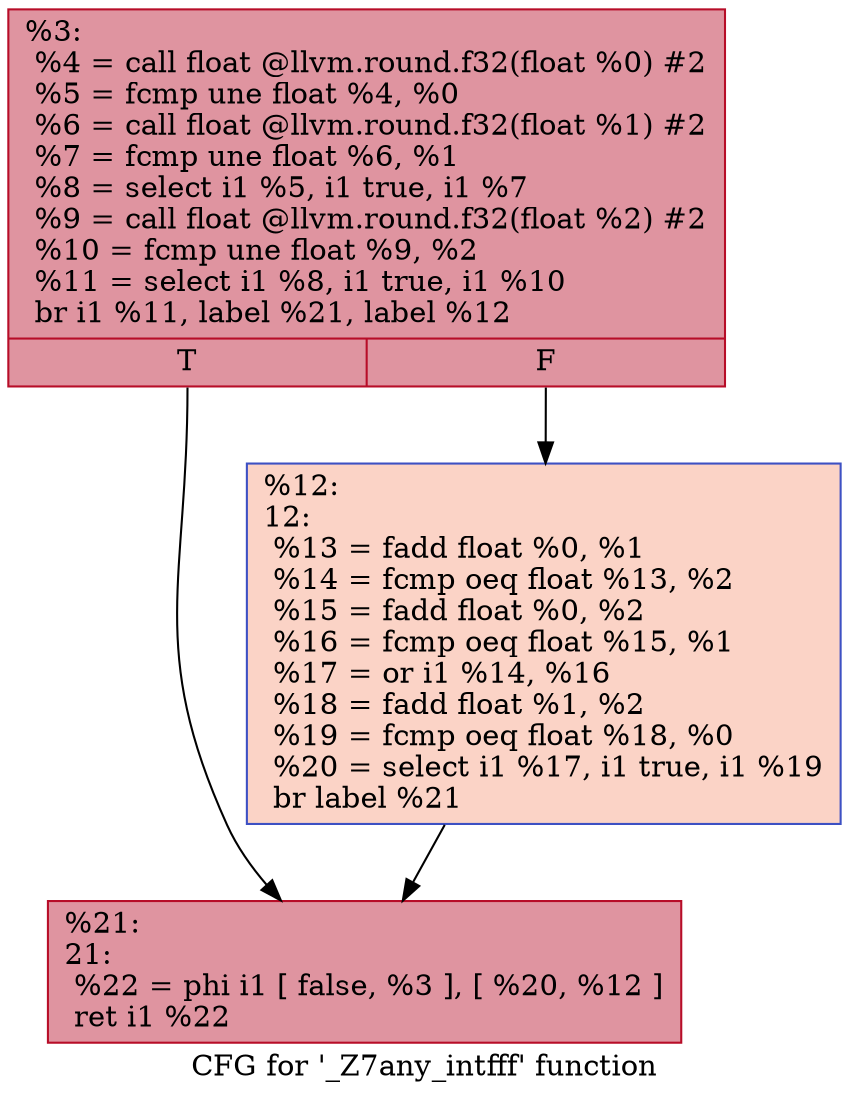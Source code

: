 digraph "CFG for '_Z7any_intfff' function" {
	label="CFG for '_Z7any_intfff' function";

	Node0x55c0a01855b0 [shape=record,color="#b70d28ff", style=filled, fillcolor="#b70d2870",label="{%3:\l  %4 = call float @llvm.round.f32(float %0) #2\l  %5 = fcmp une float %4, %0\l  %6 = call float @llvm.round.f32(float %1) #2\l  %7 = fcmp une float %6, %1\l  %8 = select i1 %5, i1 true, i1 %7\l  %9 = call float @llvm.round.f32(float %2) #2\l  %10 = fcmp une float %9, %2\l  %11 = select i1 %8, i1 true, i1 %10\l  br i1 %11, label %21, label %12\l|{<s0>T|<s1>F}}"];
	Node0x55c0a01855b0:s0 -> Node0x55c0a01863e0;
	Node0x55c0a01855b0:s1 -> Node0x55c0a0186430;
	Node0x55c0a0186430 [shape=record,color="#3d50c3ff", style=filled, fillcolor="#f59c7d70",label="{%12:\l12:                                               \l  %13 = fadd float %0, %1\l  %14 = fcmp oeq float %13, %2\l  %15 = fadd float %0, %2\l  %16 = fcmp oeq float %15, %1\l  %17 = or i1 %14, %16\l  %18 = fadd float %1, %2\l  %19 = fcmp oeq float %18, %0\l  %20 = select i1 %17, i1 true, i1 %19\l  br label %21\l}"];
	Node0x55c0a0186430 -> Node0x55c0a01863e0;
	Node0x55c0a01863e0 [shape=record,color="#b70d28ff", style=filled, fillcolor="#b70d2870",label="{%21:\l21:                                               \l  %22 = phi i1 [ false, %3 ], [ %20, %12 ]\l  ret i1 %22\l}"];
}
